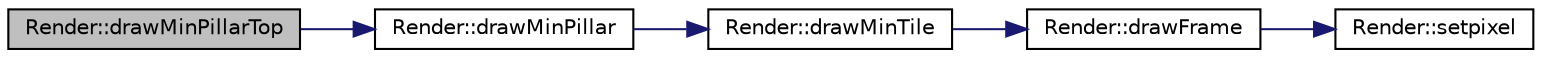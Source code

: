 digraph G
{
  edge [fontname="Helvetica",fontsize="10",labelfontname="Helvetica",labelfontsize="10"];
  node [fontname="Helvetica",fontsize="10",shape=record];
  rankdir="LR";
  Node1 [label="Render::drawMinPillarTop",height=0.2,width=0.4,color="black", fillcolor="grey75", style="filled" fontcolor="black"];
  Node1 -> Node2 [color="midnightblue",fontsize="10",style="solid",fontname="Helvetica"];
  Node2 [label="Render::drawMinPillar",height=0.2,width=0.4,color="black", fillcolor="white", style="filled",URL="$namespace_render.html#aa3495cd25236e295a183dc4c70932ecd"];
  Node2 -> Node3 [color="midnightblue",fontsize="10",style="solid",fontname="Helvetica"];
  Node3 [label="Render::drawMinTile",height=0.2,width=0.4,color="black", fillcolor="white", style="filled",URL="$namespace_render.html#a3bbdc70f166ed8419fcfa4d292258b6a"];
  Node3 -> Node4 [color="midnightblue",fontsize="10",style="solid",fontname="Helvetica"];
  Node4 [label="Render::drawFrame",height=0.2,width=0.4,color="black", fillcolor="white", style="filled",URL="$namespace_render.html#a8384399aba8d9bca82788367f744016f"];
  Node4 -> Node5 [color="midnightblue",fontsize="10",style="solid",fontname="Helvetica"];
  Node5 [label="Render::setpixel",height=0.2,width=0.4,color="black", fillcolor="white", style="filled",URL="$namespace_render.html#a255d3d88fd6f86eb173484b03e176d23"];
}
